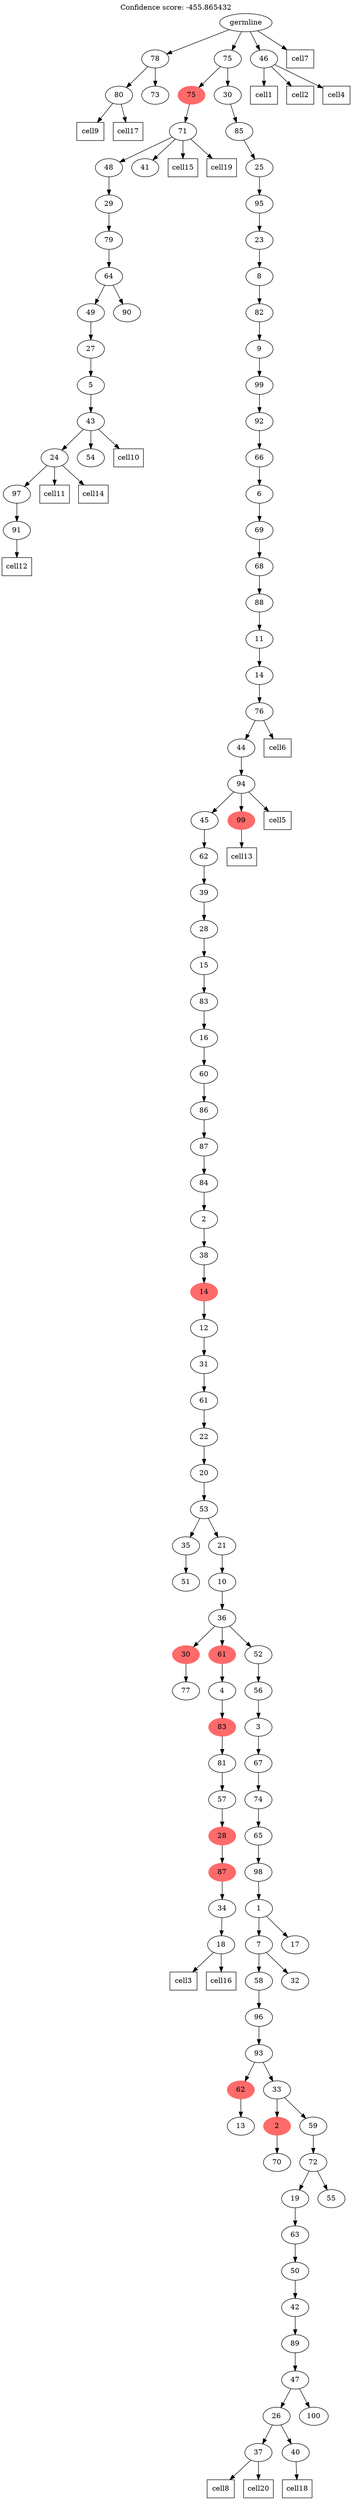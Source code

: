 digraph g {
	"107" -> "108";
	"108" [label="80"];
	"107" -> "109";
	"109" [label="73"];
	"102" -> "103";
	"103" [label="91"];
	"101" -> "102";
	"102" [label="97"];
	"100" -> "101";
	"101" [label="24"];
	"100" -> "104";
	"104" [label="54"];
	"99" -> "100";
	"100" [label="43"];
	"98" -> "99";
	"99" [label="5"];
	"97" -> "98";
	"98" [label="27"];
	"96" -> "97";
	"97" [label="49"];
	"96" -> "105";
	"105" [label="90"];
	"95" -> "96";
	"96" [label="64"];
	"94" -> "95";
	"95" [label="79"];
	"93" -> "94";
	"94" [label="29"];
	"92" -> "93";
	"93" [label="48"];
	"92" -> "106";
	"106" [label="41"];
	"91" -> "92";
	"92" [label="71"];
	"88" -> "89";
	"89" [label="51"];
	"86" -> "87";
	"87" [label="77"];
	"84" -> "85";
	"85" [label="18"];
	"83" -> "84";
	"84" [label="34"];
	"82" -> "83";
	"83" [color=indianred1, style=filled, label="87"];
	"81" -> "82";
	"82" [color=indianred1, style=filled, label="28"];
	"80" -> "81";
	"81" [label="57"];
	"79" -> "80";
	"80" [label="81"];
	"78" -> "79";
	"79" [color=indianred1, style=filled, label="83"];
	"77" -> "78";
	"78" [label="4"];
	"73" -> "74";
	"74" [label="13"];
	"71" -> "72";
	"72" [label="70"];
	"66" -> "67";
	"67" [label="37"];
	"66" -> "68";
	"68" [label="40"];
	"65" -> "66";
	"66" [label="26"];
	"65" -> "69";
	"69" [label="100"];
	"64" -> "65";
	"65" [label="47"];
	"63" -> "64";
	"64" [label="89"];
	"62" -> "63";
	"63" [label="42"];
	"61" -> "62";
	"62" [label="50"];
	"60" -> "61";
	"61" [label="63"];
	"59" -> "60";
	"60" [label="19"];
	"59" -> "70";
	"70" [label="55"];
	"58" -> "59";
	"59" [label="72"];
	"57" -> "58";
	"58" [label="59"];
	"57" -> "71";
	"71" [color=indianred1, style=filled, label="2"];
	"56" -> "57";
	"57" [label="33"];
	"56" -> "73";
	"73" [color=indianred1, style=filled, label="62"];
	"55" -> "56";
	"56" [label="93"];
	"54" -> "55";
	"55" [label="96"];
	"53" -> "54";
	"54" [label="58"];
	"53" -> "75";
	"75" [label="32"];
	"52" -> "53";
	"53" [label="7"];
	"52" -> "76";
	"76" [label="17"];
	"51" -> "52";
	"52" [label="1"];
	"50" -> "51";
	"51" [label="98"];
	"49" -> "50";
	"50" [label="65"];
	"48" -> "49";
	"49" [label="74"];
	"47" -> "48";
	"48" [label="67"];
	"46" -> "47";
	"47" [label="3"];
	"45" -> "46";
	"46" [label="56"];
	"44" -> "45";
	"45" [label="52"];
	"44" -> "77";
	"77" [color=indianred1, style=filled, label="61"];
	"44" -> "86";
	"86" [color=indianred1, style=filled, label="30"];
	"43" -> "44";
	"44" [label="36"];
	"42" -> "43";
	"43" [label="10"];
	"41" -> "42";
	"42" [label="21"];
	"41" -> "88";
	"88" [label="35"];
	"40" -> "41";
	"41" [label="53"];
	"39" -> "40";
	"40" [label="20"];
	"38" -> "39";
	"39" [label="22"];
	"37" -> "38";
	"38" [label="61"];
	"36" -> "37";
	"37" [label="31"];
	"35" -> "36";
	"36" [label="12"];
	"34" -> "35";
	"35" [color=indianred1, style=filled, label="14"];
	"33" -> "34";
	"34" [label="38"];
	"32" -> "33";
	"33" [label="2"];
	"31" -> "32";
	"32" [label="84"];
	"30" -> "31";
	"31" [label="87"];
	"29" -> "30";
	"30" [label="86"];
	"28" -> "29";
	"29" [label="60"];
	"27" -> "28";
	"28" [label="16"];
	"26" -> "27";
	"27" [label="83"];
	"25" -> "26";
	"26" [label="15"];
	"24" -> "25";
	"25" [label="28"];
	"23" -> "24";
	"24" [label="39"];
	"22" -> "23";
	"23" [label="62"];
	"21" -> "22";
	"22" [label="45"];
	"21" -> "90";
	"90" [color=indianred1, style=filled, label="99"];
	"20" -> "21";
	"21" [label="94"];
	"19" -> "20";
	"20" [label="44"];
	"18" -> "19";
	"19" [label="76"];
	"17" -> "18";
	"18" [label="14"];
	"16" -> "17";
	"17" [label="11"];
	"15" -> "16";
	"16" [label="88"];
	"14" -> "15";
	"15" [label="68"];
	"13" -> "14";
	"14" [label="69"];
	"12" -> "13";
	"13" [label="6"];
	"11" -> "12";
	"12" [label="66"];
	"10" -> "11";
	"11" [label="92"];
	"9" -> "10";
	"10" [label="99"];
	"8" -> "9";
	"9" [label="9"];
	"7" -> "8";
	"8" [label="82"];
	"6" -> "7";
	"7" [label="8"];
	"5" -> "6";
	"6" [label="23"];
	"4" -> "5";
	"5" [label="95"];
	"3" -> "4";
	"4" [label="25"];
	"2" -> "3";
	"3" [label="85"];
	"1" -> "2";
	"2" [label="30"];
	"1" -> "91";
	"91" [color=indianred1, style=filled, label="75"];
	"0" -> "1";
	"1" [label="75"];
	"0" -> "107";
	"107" [label="78"];
	"0" -> "110";
	"110" [label="46"];
	"0" [label="germline"];
	"110" -> "cell1";
	"cell1" [shape=box];
	"110" -> "cell2";
	"cell2" [shape=box];
	"85" -> "cell3";
	"cell3" [shape=box];
	"110" -> "cell4";
	"cell4" [shape=box];
	"21" -> "cell5";
	"cell5" [shape=box];
	"19" -> "cell6";
	"cell6" [shape=box];
	"0" -> "cell7";
	"cell7" [shape=box];
	"67" -> "cell8";
	"cell8" [shape=box];
	"108" -> "cell9";
	"cell9" [shape=box];
	"100" -> "cell10";
	"cell10" [shape=box];
	"101" -> "cell11";
	"cell11" [shape=box];
	"103" -> "cell12";
	"cell12" [shape=box];
	"90" -> "cell13";
	"cell13" [shape=box];
	"101" -> "cell14";
	"cell14" [shape=box];
	"92" -> "cell15";
	"cell15" [shape=box];
	"85" -> "cell16";
	"cell16" [shape=box];
	"108" -> "cell17";
	"cell17" [shape=box];
	"68" -> "cell18";
	"cell18" [shape=box];
	"92" -> "cell19";
	"cell19" [shape=box];
	"67" -> "cell20";
	"cell20" [shape=box];
	labelloc="t";
	label="Confidence score: -455.865432";
}
